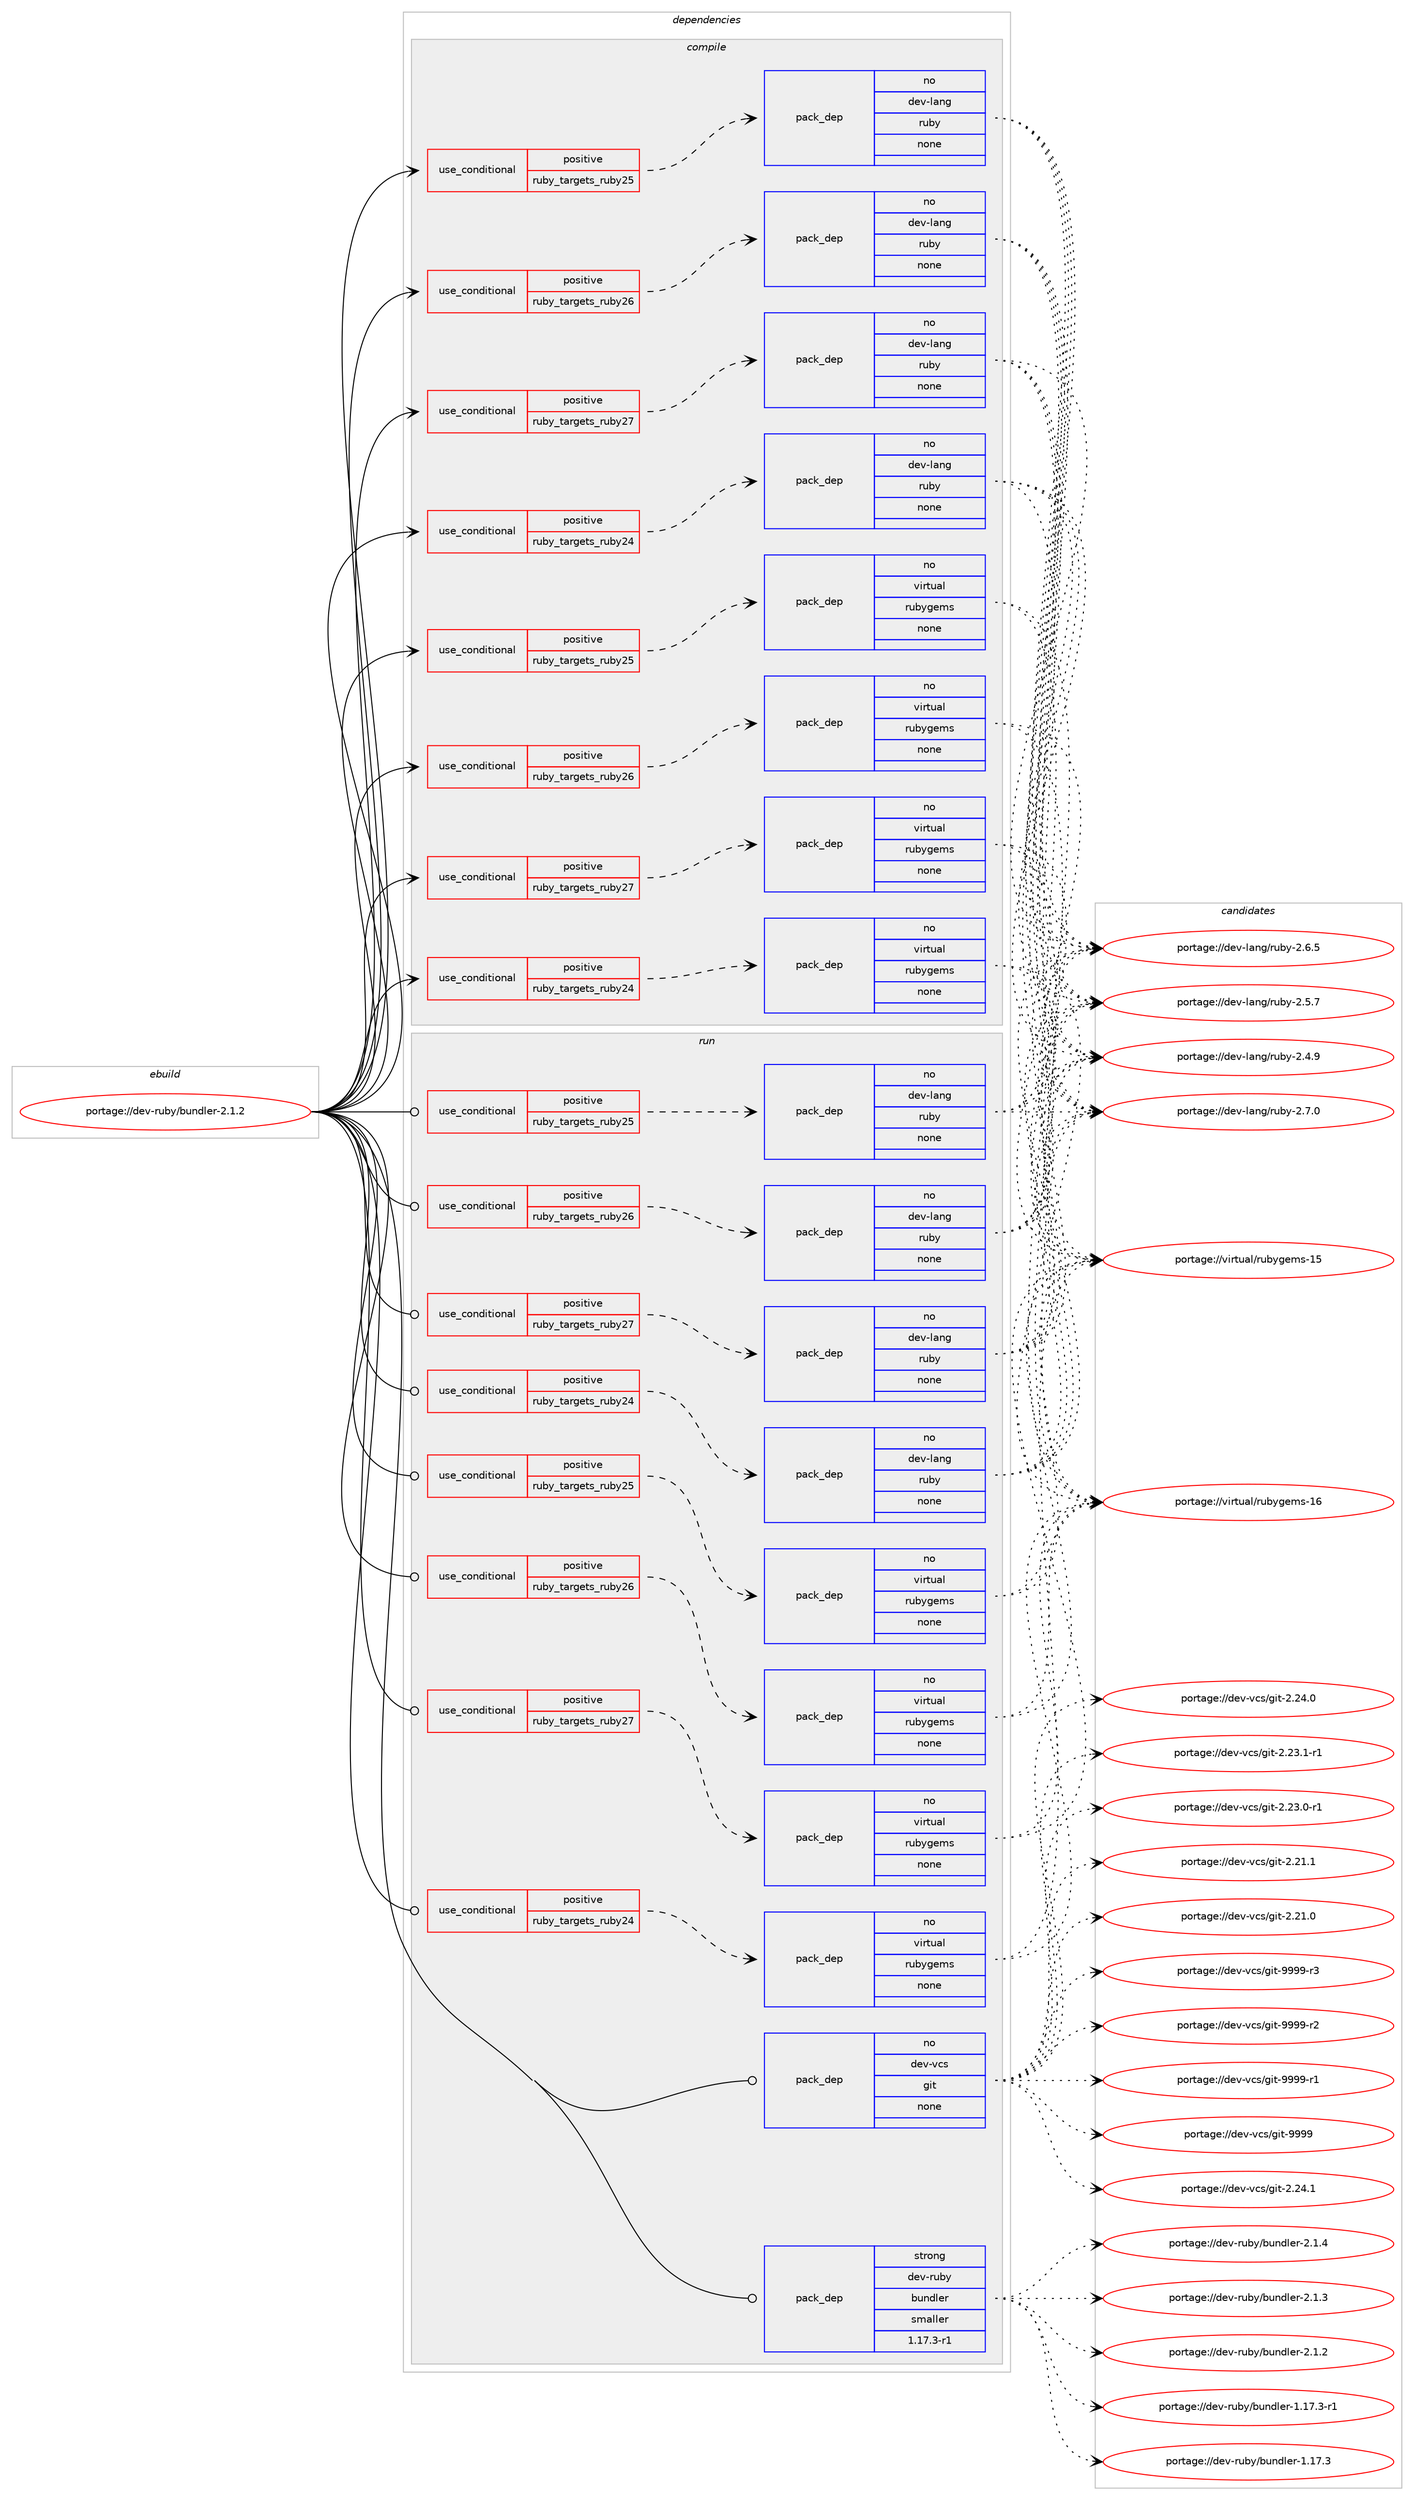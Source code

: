 digraph prolog {

# *************
# Graph options
# *************

newrank=true;
concentrate=true;
compound=true;
graph [rankdir=LR,fontname=Helvetica,fontsize=10,ranksep=1.5];#, ranksep=2.5, nodesep=0.2];
edge  [arrowhead=vee];
node  [fontname=Helvetica,fontsize=10];

# **********
# The ebuild
# **********

subgraph cluster_leftcol {
color=gray;
label=<<i>ebuild</i>>;
id [label="portage://dev-ruby/bundler-2.1.2", color=red, width=4, href="../dev-ruby/bundler-2.1.2.svg"];
}

# ****************
# The dependencies
# ****************

subgraph cluster_midcol {
color=gray;
label=<<i>dependencies</i>>;
subgraph cluster_compile {
fillcolor="#eeeeee";
style=filled;
label=<<i>compile</i>>;
subgraph cond91915 {
dependency365107 [label=<<TABLE BORDER="0" CELLBORDER="1" CELLSPACING="0" CELLPADDING="4"><TR><TD ROWSPAN="3" CELLPADDING="10">use_conditional</TD></TR><TR><TD>positive</TD></TR><TR><TD>ruby_targets_ruby24</TD></TR></TABLE>>, shape=none, color=red];
subgraph pack268368 {
dependency365108 [label=<<TABLE BORDER="0" CELLBORDER="1" CELLSPACING="0" CELLPADDING="4" WIDTH="220"><TR><TD ROWSPAN="6" CELLPADDING="30">pack_dep</TD></TR><TR><TD WIDTH="110">no</TD></TR><TR><TD>dev-lang</TD></TR><TR><TD>ruby</TD></TR><TR><TD>none</TD></TR><TR><TD></TD></TR></TABLE>>, shape=none, color=blue];
}
dependency365107:e -> dependency365108:w [weight=20,style="dashed",arrowhead="vee"];
}
id:e -> dependency365107:w [weight=20,style="solid",arrowhead="vee"];
subgraph cond91916 {
dependency365109 [label=<<TABLE BORDER="0" CELLBORDER="1" CELLSPACING="0" CELLPADDING="4"><TR><TD ROWSPAN="3" CELLPADDING="10">use_conditional</TD></TR><TR><TD>positive</TD></TR><TR><TD>ruby_targets_ruby24</TD></TR></TABLE>>, shape=none, color=red];
subgraph pack268369 {
dependency365110 [label=<<TABLE BORDER="0" CELLBORDER="1" CELLSPACING="0" CELLPADDING="4" WIDTH="220"><TR><TD ROWSPAN="6" CELLPADDING="30">pack_dep</TD></TR><TR><TD WIDTH="110">no</TD></TR><TR><TD>virtual</TD></TR><TR><TD>rubygems</TD></TR><TR><TD>none</TD></TR><TR><TD></TD></TR></TABLE>>, shape=none, color=blue];
}
dependency365109:e -> dependency365110:w [weight=20,style="dashed",arrowhead="vee"];
}
id:e -> dependency365109:w [weight=20,style="solid",arrowhead="vee"];
subgraph cond91917 {
dependency365111 [label=<<TABLE BORDER="0" CELLBORDER="1" CELLSPACING="0" CELLPADDING="4"><TR><TD ROWSPAN="3" CELLPADDING="10">use_conditional</TD></TR><TR><TD>positive</TD></TR><TR><TD>ruby_targets_ruby25</TD></TR></TABLE>>, shape=none, color=red];
subgraph pack268370 {
dependency365112 [label=<<TABLE BORDER="0" CELLBORDER="1" CELLSPACING="0" CELLPADDING="4" WIDTH="220"><TR><TD ROWSPAN="6" CELLPADDING="30">pack_dep</TD></TR><TR><TD WIDTH="110">no</TD></TR><TR><TD>dev-lang</TD></TR><TR><TD>ruby</TD></TR><TR><TD>none</TD></TR><TR><TD></TD></TR></TABLE>>, shape=none, color=blue];
}
dependency365111:e -> dependency365112:w [weight=20,style="dashed",arrowhead="vee"];
}
id:e -> dependency365111:w [weight=20,style="solid",arrowhead="vee"];
subgraph cond91918 {
dependency365113 [label=<<TABLE BORDER="0" CELLBORDER="1" CELLSPACING="0" CELLPADDING="4"><TR><TD ROWSPAN="3" CELLPADDING="10">use_conditional</TD></TR><TR><TD>positive</TD></TR><TR><TD>ruby_targets_ruby25</TD></TR></TABLE>>, shape=none, color=red];
subgraph pack268371 {
dependency365114 [label=<<TABLE BORDER="0" CELLBORDER="1" CELLSPACING="0" CELLPADDING="4" WIDTH="220"><TR><TD ROWSPAN="6" CELLPADDING="30">pack_dep</TD></TR><TR><TD WIDTH="110">no</TD></TR><TR><TD>virtual</TD></TR><TR><TD>rubygems</TD></TR><TR><TD>none</TD></TR><TR><TD></TD></TR></TABLE>>, shape=none, color=blue];
}
dependency365113:e -> dependency365114:w [weight=20,style="dashed",arrowhead="vee"];
}
id:e -> dependency365113:w [weight=20,style="solid",arrowhead="vee"];
subgraph cond91919 {
dependency365115 [label=<<TABLE BORDER="0" CELLBORDER="1" CELLSPACING="0" CELLPADDING="4"><TR><TD ROWSPAN="3" CELLPADDING="10">use_conditional</TD></TR><TR><TD>positive</TD></TR><TR><TD>ruby_targets_ruby26</TD></TR></TABLE>>, shape=none, color=red];
subgraph pack268372 {
dependency365116 [label=<<TABLE BORDER="0" CELLBORDER="1" CELLSPACING="0" CELLPADDING="4" WIDTH="220"><TR><TD ROWSPAN="6" CELLPADDING="30">pack_dep</TD></TR><TR><TD WIDTH="110">no</TD></TR><TR><TD>dev-lang</TD></TR><TR><TD>ruby</TD></TR><TR><TD>none</TD></TR><TR><TD></TD></TR></TABLE>>, shape=none, color=blue];
}
dependency365115:e -> dependency365116:w [weight=20,style="dashed",arrowhead="vee"];
}
id:e -> dependency365115:w [weight=20,style="solid",arrowhead="vee"];
subgraph cond91920 {
dependency365117 [label=<<TABLE BORDER="0" CELLBORDER="1" CELLSPACING="0" CELLPADDING="4"><TR><TD ROWSPAN="3" CELLPADDING="10">use_conditional</TD></TR><TR><TD>positive</TD></TR><TR><TD>ruby_targets_ruby26</TD></TR></TABLE>>, shape=none, color=red];
subgraph pack268373 {
dependency365118 [label=<<TABLE BORDER="0" CELLBORDER="1" CELLSPACING="0" CELLPADDING="4" WIDTH="220"><TR><TD ROWSPAN="6" CELLPADDING="30">pack_dep</TD></TR><TR><TD WIDTH="110">no</TD></TR><TR><TD>virtual</TD></TR><TR><TD>rubygems</TD></TR><TR><TD>none</TD></TR><TR><TD></TD></TR></TABLE>>, shape=none, color=blue];
}
dependency365117:e -> dependency365118:w [weight=20,style="dashed",arrowhead="vee"];
}
id:e -> dependency365117:w [weight=20,style="solid",arrowhead="vee"];
subgraph cond91921 {
dependency365119 [label=<<TABLE BORDER="0" CELLBORDER="1" CELLSPACING="0" CELLPADDING="4"><TR><TD ROWSPAN="3" CELLPADDING="10">use_conditional</TD></TR><TR><TD>positive</TD></TR><TR><TD>ruby_targets_ruby27</TD></TR></TABLE>>, shape=none, color=red];
subgraph pack268374 {
dependency365120 [label=<<TABLE BORDER="0" CELLBORDER="1" CELLSPACING="0" CELLPADDING="4" WIDTH="220"><TR><TD ROWSPAN="6" CELLPADDING="30">pack_dep</TD></TR><TR><TD WIDTH="110">no</TD></TR><TR><TD>dev-lang</TD></TR><TR><TD>ruby</TD></TR><TR><TD>none</TD></TR><TR><TD></TD></TR></TABLE>>, shape=none, color=blue];
}
dependency365119:e -> dependency365120:w [weight=20,style="dashed",arrowhead="vee"];
}
id:e -> dependency365119:w [weight=20,style="solid",arrowhead="vee"];
subgraph cond91922 {
dependency365121 [label=<<TABLE BORDER="0" CELLBORDER="1" CELLSPACING="0" CELLPADDING="4"><TR><TD ROWSPAN="3" CELLPADDING="10">use_conditional</TD></TR><TR><TD>positive</TD></TR><TR><TD>ruby_targets_ruby27</TD></TR></TABLE>>, shape=none, color=red];
subgraph pack268375 {
dependency365122 [label=<<TABLE BORDER="0" CELLBORDER="1" CELLSPACING="0" CELLPADDING="4" WIDTH="220"><TR><TD ROWSPAN="6" CELLPADDING="30">pack_dep</TD></TR><TR><TD WIDTH="110">no</TD></TR><TR><TD>virtual</TD></TR><TR><TD>rubygems</TD></TR><TR><TD>none</TD></TR><TR><TD></TD></TR></TABLE>>, shape=none, color=blue];
}
dependency365121:e -> dependency365122:w [weight=20,style="dashed",arrowhead="vee"];
}
id:e -> dependency365121:w [weight=20,style="solid",arrowhead="vee"];
}
subgraph cluster_compileandrun {
fillcolor="#eeeeee";
style=filled;
label=<<i>compile and run</i>>;
}
subgraph cluster_run {
fillcolor="#eeeeee";
style=filled;
label=<<i>run</i>>;
subgraph cond91923 {
dependency365123 [label=<<TABLE BORDER="0" CELLBORDER="1" CELLSPACING="0" CELLPADDING="4"><TR><TD ROWSPAN="3" CELLPADDING="10">use_conditional</TD></TR><TR><TD>positive</TD></TR><TR><TD>ruby_targets_ruby24</TD></TR></TABLE>>, shape=none, color=red];
subgraph pack268376 {
dependency365124 [label=<<TABLE BORDER="0" CELLBORDER="1" CELLSPACING="0" CELLPADDING="4" WIDTH="220"><TR><TD ROWSPAN="6" CELLPADDING="30">pack_dep</TD></TR><TR><TD WIDTH="110">no</TD></TR><TR><TD>dev-lang</TD></TR><TR><TD>ruby</TD></TR><TR><TD>none</TD></TR><TR><TD></TD></TR></TABLE>>, shape=none, color=blue];
}
dependency365123:e -> dependency365124:w [weight=20,style="dashed",arrowhead="vee"];
}
id:e -> dependency365123:w [weight=20,style="solid",arrowhead="odot"];
subgraph cond91924 {
dependency365125 [label=<<TABLE BORDER="0" CELLBORDER="1" CELLSPACING="0" CELLPADDING="4"><TR><TD ROWSPAN="3" CELLPADDING="10">use_conditional</TD></TR><TR><TD>positive</TD></TR><TR><TD>ruby_targets_ruby24</TD></TR></TABLE>>, shape=none, color=red];
subgraph pack268377 {
dependency365126 [label=<<TABLE BORDER="0" CELLBORDER="1" CELLSPACING="0" CELLPADDING="4" WIDTH="220"><TR><TD ROWSPAN="6" CELLPADDING="30">pack_dep</TD></TR><TR><TD WIDTH="110">no</TD></TR><TR><TD>virtual</TD></TR><TR><TD>rubygems</TD></TR><TR><TD>none</TD></TR><TR><TD></TD></TR></TABLE>>, shape=none, color=blue];
}
dependency365125:e -> dependency365126:w [weight=20,style="dashed",arrowhead="vee"];
}
id:e -> dependency365125:w [weight=20,style="solid",arrowhead="odot"];
subgraph cond91925 {
dependency365127 [label=<<TABLE BORDER="0" CELLBORDER="1" CELLSPACING="0" CELLPADDING="4"><TR><TD ROWSPAN="3" CELLPADDING="10">use_conditional</TD></TR><TR><TD>positive</TD></TR><TR><TD>ruby_targets_ruby25</TD></TR></TABLE>>, shape=none, color=red];
subgraph pack268378 {
dependency365128 [label=<<TABLE BORDER="0" CELLBORDER="1" CELLSPACING="0" CELLPADDING="4" WIDTH="220"><TR><TD ROWSPAN="6" CELLPADDING="30">pack_dep</TD></TR><TR><TD WIDTH="110">no</TD></TR><TR><TD>dev-lang</TD></TR><TR><TD>ruby</TD></TR><TR><TD>none</TD></TR><TR><TD></TD></TR></TABLE>>, shape=none, color=blue];
}
dependency365127:e -> dependency365128:w [weight=20,style="dashed",arrowhead="vee"];
}
id:e -> dependency365127:w [weight=20,style="solid",arrowhead="odot"];
subgraph cond91926 {
dependency365129 [label=<<TABLE BORDER="0" CELLBORDER="1" CELLSPACING="0" CELLPADDING="4"><TR><TD ROWSPAN="3" CELLPADDING="10">use_conditional</TD></TR><TR><TD>positive</TD></TR><TR><TD>ruby_targets_ruby25</TD></TR></TABLE>>, shape=none, color=red];
subgraph pack268379 {
dependency365130 [label=<<TABLE BORDER="0" CELLBORDER="1" CELLSPACING="0" CELLPADDING="4" WIDTH="220"><TR><TD ROWSPAN="6" CELLPADDING="30">pack_dep</TD></TR><TR><TD WIDTH="110">no</TD></TR><TR><TD>virtual</TD></TR><TR><TD>rubygems</TD></TR><TR><TD>none</TD></TR><TR><TD></TD></TR></TABLE>>, shape=none, color=blue];
}
dependency365129:e -> dependency365130:w [weight=20,style="dashed",arrowhead="vee"];
}
id:e -> dependency365129:w [weight=20,style="solid",arrowhead="odot"];
subgraph cond91927 {
dependency365131 [label=<<TABLE BORDER="0" CELLBORDER="1" CELLSPACING="0" CELLPADDING="4"><TR><TD ROWSPAN="3" CELLPADDING="10">use_conditional</TD></TR><TR><TD>positive</TD></TR><TR><TD>ruby_targets_ruby26</TD></TR></TABLE>>, shape=none, color=red];
subgraph pack268380 {
dependency365132 [label=<<TABLE BORDER="0" CELLBORDER="1" CELLSPACING="0" CELLPADDING="4" WIDTH="220"><TR><TD ROWSPAN="6" CELLPADDING="30">pack_dep</TD></TR><TR><TD WIDTH="110">no</TD></TR><TR><TD>dev-lang</TD></TR><TR><TD>ruby</TD></TR><TR><TD>none</TD></TR><TR><TD></TD></TR></TABLE>>, shape=none, color=blue];
}
dependency365131:e -> dependency365132:w [weight=20,style="dashed",arrowhead="vee"];
}
id:e -> dependency365131:w [weight=20,style="solid",arrowhead="odot"];
subgraph cond91928 {
dependency365133 [label=<<TABLE BORDER="0" CELLBORDER="1" CELLSPACING="0" CELLPADDING="4"><TR><TD ROWSPAN="3" CELLPADDING="10">use_conditional</TD></TR><TR><TD>positive</TD></TR><TR><TD>ruby_targets_ruby26</TD></TR></TABLE>>, shape=none, color=red];
subgraph pack268381 {
dependency365134 [label=<<TABLE BORDER="0" CELLBORDER="1" CELLSPACING="0" CELLPADDING="4" WIDTH="220"><TR><TD ROWSPAN="6" CELLPADDING="30">pack_dep</TD></TR><TR><TD WIDTH="110">no</TD></TR><TR><TD>virtual</TD></TR><TR><TD>rubygems</TD></TR><TR><TD>none</TD></TR><TR><TD></TD></TR></TABLE>>, shape=none, color=blue];
}
dependency365133:e -> dependency365134:w [weight=20,style="dashed",arrowhead="vee"];
}
id:e -> dependency365133:w [weight=20,style="solid",arrowhead="odot"];
subgraph cond91929 {
dependency365135 [label=<<TABLE BORDER="0" CELLBORDER="1" CELLSPACING="0" CELLPADDING="4"><TR><TD ROWSPAN="3" CELLPADDING="10">use_conditional</TD></TR><TR><TD>positive</TD></TR><TR><TD>ruby_targets_ruby27</TD></TR></TABLE>>, shape=none, color=red];
subgraph pack268382 {
dependency365136 [label=<<TABLE BORDER="0" CELLBORDER="1" CELLSPACING="0" CELLPADDING="4" WIDTH="220"><TR><TD ROWSPAN="6" CELLPADDING="30">pack_dep</TD></TR><TR><TD WIDTH="110">no</TD></TR><TR><TD>dev-lang</TD></TR><TR><TD>ruby</TD></TR><TR><TD>none</TD></TR><TR><TD></TD></TR></TABLE>>, shape=none, color=blue];
}
dependency365135:e -> dependency365136:w [weight=20,style="dashed",arrowhead="vee"];
}
id:e -> dependency365135:w [weight=20,style="solid",arrowhead="odot"];
subgraph cond91930 {
dependency365137 [label=<<TABLE BORDER="0" CELLBORDER="1" CELLSPACING="0" CELLPADDING="4"><TR><TD ROWSPAN="3" CELLPADDING="10">use_conditional</TD></TR><TR><TD>positive</TD></TR><TR><TD>ruby_targets_ruby27</TD></TR></TABLE>>, shape=none, color=red];
subgraph pack268383 {
dependency365138 [label=<<TABLE BORDER="0" CELLBORDER="1" CELLSPACING="0" CELLPADDING="4" WIDTH="220"><TR><TD ROWSPAN="6" CELLPADDING="30">pack_dep</TD></TR><TR><TD WIDTH="110">no</TD></TR><TR><TD>virtual</TD></TR><TR><TD>rubygems</TD></TR><TR><TD>none</TD></TR><TR><TD></TD></TR></TABLE>>, shape=none, color=blue];
}
dependency365137:e -> dependency365138:w [weight=20,style="dashed",arrowhead="vee"];
}
id:e -> dependency365137:w [weight=20,style="solid",arrowhead="odot"];
subgraph pack268384 {
dependency365139 [label=<<TABLE BORDER="0" CELLBORDER="1" CELLSPACING="0" CELLPADDING="4" WIDTH="220"><TR><TD ROWSPAN="6" CELLPADDING="30">pack_dep</TD></TR><TR><TD WIDTH="110">no</TD></TR><TR><TD>dev-vcs</TD></TR><TR><TD>git</TD></TR><TR><TD>none</TD></TR><TR><TD></TD></TR></TABLE>>, shape=none, color=blue];
}
id:e -> dependency365139:w [weight=20,style="solid",arrowhead="odot"];
subgraph pack268385 {
dependency365140 [label=<<TABLE BORDER="0" CELLBORDER="1" CELLSPACING="0" CELLPADDING="4" WIDTH="220"><TR><TD ROWSPAN="6" CELLPADDING="30">pack_dep</TD></TR><TR><TD WIDTH="110">strong</TD></TR><TR><TD>dev-ruby</TD></TR><TR><TD>bundler</TD></TR><TR><TD>smaller</TD></TR><TR><TD>1.17.3-r1</TD></TR></TABLE>>, shape=none, color=blue];
}
id:e -> dependency365140:w [weight=20,style="solid",arrowhead="odot"];
}
}

# **************
# The candidates
# **************

subgraph cluster_choices {
rank=same;
color=gray;
label=<<i>candidates</i>>;

subgraph choice268368 {
color=black;
nodesep=1;
choice10010111845108971101034711411798121455046554648 [label="portage://dev-lang/ruby-2.7.0", color=red, width=4,href="../dev-lang/ruby-2.7.0.svg"];
choice10010111845108971101034711411798121455046544653 [label="portage://dev-lang/ruby-2.6.5", color=red, width=4,href="../dev-lang/ruby-2.6.5.svg"];
choice10010111845108971101034711411798121455046534655 [label="portage://dev-lang/ruby-2.5.7", color=red, width=4,href="../dev-lang/ruby-2.5.7.svg"];
choice10010111845108971101034711411798121455046524657 [label="portage://dev-lang/ruby-2.4.9", color=red, width=4,href="../dev-lang/ruby-2.4.9.svg"];
dependency365108:e -> choice10010111845108971101034711411798121455046554648:w [style=dotted,weight="100"];
dependency365108:e -> choice10010111845108971101034711411798121455046544653:w [style=dotted,weight="100"];
dependency365108:e -> choice10010111845108971101034711411798121455046534655:w [style=dotted,weight="100"];
dependency365108:e -> choice10010111845108971101034711411798121455046524657:w [style=dotted,weight="100"];
}
subgraph choice268369 {
color=black;
nodesep=1;
choice118105114116117971084711411798121103101109115454954 [label="portage://virtual/rubygems-16", color=red, width=4,href="../virtual/rubygems-16.svg"];
choice118105114116117971084711411798121103101109115454953 [label="portage://virtual/rubygems-15", color=red, width=4,href="../virtual/rubygems-15.svg"];
dependency365110:e -> choice118105114116117971084711411798121103101109115454954:w [style=dotted,weight="100"];
dependency365110:e -> choice118105114116117971084711411798121103101109115454953:w [style=dotted,weight="100"];
}
subgraph choice268370 {
color=black;
nodesep=1;
choice10010111845108971101034711411798121455046554648 [label="portage://dev-lang/ruby-2.7.0", color=red, width=4,href="../dev-lang/ruby-2.7.0.svg"];
choice10010111845108971101034711411798121455046544653 [label="portage://dev-lang/ruby-2.6.5", color=red, width=4,href="../dev-lang/ruby-2.6.5.svg"];
choice10010111845108971101034711411798121455046534655 [label="portage://dev-lang/ruby-2.5.7", color=red, width=4,href="../dev-lang/ruby-2.5.7.svg"];
choice10010111845108971101034711411798121455046524657 [label="portage://dev-lang/ruby-2.4.9", color=red, width=4,href="../dev-lang/ruby-2.4.9.svg"];
dependency365112:e -> choice10010111845108971101034711411798121455046554648:w [style=dotted,weight="100"];
dependency365112:e -> choice10010111845108971101034711411798121455046544653:w [style=dotted,weight="100"];
dependency365112:e -> choice10010111845108971101034711411798121455046534655:w [style=dotted,weight="100"];
dependency365112:e -> choice10010111845108971101034711411798121455046524657:w [style=dotted,weight="100"];
}
subgraph choice268371 {
color=black;
nodesep=1;
choice118105114116117971084711411798121103101109115454954 [label="portage://virtual/rubygems-16", color=red, width=4,href="../virtual/rubygems-16.svg"];
choice118105114116117971084711411798121103101109115454953 [label="portage://virtual/rubygems-15", color=red, width=4,href="../virtual/rubygems-15.svg"];
dependency365114:e -> choice118105114116117971084711411798121103101109115454954:w [style=dotted,weight="100"];
dependency365114:e -> choice118105114116117971084711411798121103101109115454953:w [style=dotted,weight="100"];
}
subgraph choice268372 {
color=black;
nodesep=1;
choice10010111845108971101034711411798121455046554648 [label="portage://dev-lang/ruby-2.7.0", color=red, width=4,href="../dev-lang/ruby-2.7.0.svg"];
choice10010111845108971101034711411798121455046544653 [label="portage://dev-lang/ruby-2.6.5", color=red, width=4,href="../dev-lang/ruby-2.6.5.svg"];
choice10010111845108971101034711411798121455046534655 [label="portage://dev-lang/ruby-2.5.7", color=red, width=4,href="../dev-lang/ruby-2.5.7.svg"];
choice10010111845108971101034711411798121455046524657 [label="portage://dev-lang/ruby-2.4.9", color=red, width=4,href="../dev-lang/ruby-2.4.9.svg"];
dependency365116:e -> choice10010111845108971101034711411798121455046554648:w [style=dotted,weight="100"];
dependency365116:e -> choice10010111845108971101034711411798121455046544653:w [style=dotted,weight="100"];
dependency365116:e -> choice10010111845108971101034711411798121455046534655:w [style=dotted,weight="100"];
dependency365116:e -> choice10010111845108971101034711411798121455046524657:w [style=dotted,weight="100"];
}
subgraph choice268373 {
color=black;
nodesep=1;
choice118105114116117971084711411798121103101109115454954 [label="portage://virtual/rubygems-16", color=red, width=4,href="../virtual/rubygems-16.svg"];
choice118105114116117971084711411798121103101109115454953 [label="portage://virtual/rubygems-15", color=red, width=4,href="../virtual/rubygems-15.svg"];
dependency365118:e -> choice118105114116117971084711411798121103101109115454954:w [style=dotted,weight="100"];
dependency365118:e -> choice118105114116117971084711411798121103101109115454953:w [style=dotted,weight="100"];
}
subgraph choice268374 {
color=black;
nodesep=1;
choice10010111845108971101034711411798121455046554648 [label="portage://dev-lang/ruby-2.7.0", color=red, width=4,href="../dev-lang/ruby-2.7.0.svg"];
choice10010111845108971101034711411798121455046544653 [label="portage://dev-lang/ruby-2.6.5", color=red, width=4,href="../dev-lang/ruby-2.6.5.svg"];
choice10010111845108971101034711411798121455046534655 [label="portage://dev-lang/ruby-2.5.7", color=red, width=4,href="../dev-lang/ruby-2.5.7.svg"];
choice10010111845108971101034711411798121455046524657 [label="portage://dev-lang/ruby-2.4.9", color=red, width=4,href="../dev-lang/ruby-2.4.9.svg"];
dependency365120:e -> choice10010111845108971101034711411798121455046554648:w [style=dotted,weight="100"];
dependency365120:e -> choice10010111845108971101034711411798121455046544653:w [style=dotted,weight="100"];
dependency365120:e -> choice10010111845108971101034711411798121455046534655:w [style=dotted,weight="100"];
dependency365120:e -> choice10010111845108971101034711411798121455046524657:w [style=dotted,weight="100"];
}
subgraph choice268375 {
color=black;
nodesep=1;
choice118105114116117971084711411798121103101109115454954 [label="portage://virtual/rubygems-16", color=red, width=4,href="../virtual/rubygems-16.svg"];
choice118105114116117971084711411798121103101109115454953 [label="portage://virtual/rubygems-15", color=red, width=4,href="../virtual/rubygems-15.svg"];
dependency365122:e -> choice118105114116117971084711411798121103101109115454954:w [style=dotted,weight="100"];
dependency365122:e -> choice118105114116117971084711411798121103101109115454953:w [style=dotted,weight="100"];
}
subgraph choice268376 {
color=black;
nodesep=1;
choice10010111845108971101034711411798121455046554648 [label="portage://dev-lang/ruby-2.7.0", color=red, width=4,href="../dev-lang/ruby-2.7.0.svg"];
choice10010111845108971101034711411798121455046544653 [label="portage://dev-lang/ruby-2.6.5", color=red, width=4,href="../dev-lang/ruby-2.6.5.svg"];
choice10010111845108971101034711411798121455046534655 [label="portage://dev-lang/ruby-2.5.7", color=red, width=4,href="../dev-lang/ruby-2.5.7.svg"];
choice10010111845108971101034711411798121455046524657 [label="portage://dev-lang/ruby-2.4.9", color=red, width=4,href="../dev-lang/ruby-2.4.9.svg"];
dependency365124:e -> choice10010111845108971101034711411798121455046554648:w [style=dotted,weight="100"];
dependency365124:e -> choice10010111845108971101034711411798121455046544653:w [style=dotted,weight="100"];
dependency365124:e -> choice10010111845108971101034711411798121455046534655:w [style=dotted,weight="100"];
dependency365124:e -> choice10010111845108971101034711411798121455046524657:w [style=dotted,weight="100"];
}
subgraph choice268377 {
color=black;
nodesep=1;
choice118105114116117971084711411798121103101109115454954 [label="portage://virtual/rubygems-16", color=red, width=4,href="../virtual/rubygems-16.svg"];
choice118105114116117971084711411798121103101109115454953 [label="portage://virtual/rubygems-15", color=red, width=4,href="../virtual/rubygems-15.svg"];
dependency365126:e -> choice118105114116117971084711411798121103101109115454954:w [style=dotted,weight="100"];
dependency365126:e -> choice118105114116117971084711411798121103101109115454953:w [style=dotted,weight="100"];
}
subgraph choice268378 {
color=black;
nodesep=1;
choice10010111845108971101034711411798121455046554648 [label="portage://dev-lang/ruby-2.7.0", color=red, width=4,href="../dev-lang/ruby-2.7.0.svg"];
choice10010111845108971101034711411798121455046544653 [label="portage://dev-lang/ruby-2.6.5", color=red, width=4,href="../dev-lang/ruby-2.6.5.svg"];
choice10010111845108971101034711411798121455046534655 [label="portage://dev-lang/ruby-2.5.7", color=red, width=4,href="../dev-lang/ruby-2.5.7.svg"];
choice10010111845108971101034711411798121455046524657 [label="portage://dev-lang/ruby-2.4.9", color=red, width=4,href="../dev-lang/ruby-2.4.9.svg"];
dependency365128:e -> choice10010111845108971101034711411798121455046554648:w [style=dotted,weight="100"];
dependency365128:e -> choice10010111845108971101034711411798121455046544653:w [style=dotted,weight="100"];
dependency365128:e -> choice10010111845108971101034711411798121455046534655:w [style=dotted,weight="100"];
dependency365128:e -> choice10010111845108971101034711411798121455046524657:w [style=dotted,weight="100"];
}
subgraph choice268379 {
color=black;
nodesep=1;
choice118105114116117971084711411798121103101109115454954 [label="portage://virtual/rubygems-16", color=red, width=4,href="../virtual/rubygems-16.svg"];
choice118105114116117971084711411798121103101109115454953 [label="portage://virtual/rubygems-15", color=red, width=4,href="../virtual/rubygems-15.svg"];
dependency365130:e -> choice118105114116117971084711411798121103101109115454954:w [style=dotted,weight="100"];
dependency365130:e -> choice118105114116117971084711411798121103101109115454953:w [style=dotted,weight="100"];
}
subgraph choice268380 {
color=black;
nodesep=1;
choice10010111845108971101034711411798121455046554648 [label="portage://dev-lang/ruby-2.7.0", color=red, width=4,href="../dev-lang/ruby-2.7.0.svg"];
choice10010111845108971101034711411798121455046544653 [label="portage://dev-lang/ruby-2.6.5", color=red, width=4,href="../dev-lang/ruby-2.6.5.svg"];
choice10010111845108971101034711411798121455046534655 [label="portage://dev-lang/ruby-2.5.7", color=red, width=4,href="../dev-lang/ruby-2.5.7.svg"];
choice10010111845108971101034711411798121455046524657 [label="portage://dev-lang/ruby-2.4.9", color=red, width=4,href="../dev-lang/ruby-2.4.9.svg"];
dependency365132:e -> choice10010111845108971101034711411798121455046554648:w [style=dotted,weight="100"];
dependency365132:e -> choice10010111845108971101034711411798121455046544653:w [style=dotted,weight="100"];
dependency365132:e -> choice10010111845108971101034711411798121455046534655:w [style=dotted,weight="100"];
dependency365132:e -> choice10010111845108971101034711411798121455046524657:w [style=dotted,weight="100"];
}
subgraph choice268381 {
color=black;
nodesep=1;
choice118105114116117971084711411798121103101109115454954 [label="portage://virtual/rubygems-16", color=red, width=4,href="../virtual/rubygems-16.svg"];
choice118105114116117971084711411798121103101109115454953 [label="portage://virtual/rubygems-15", color=red, width=4,href="../virtual/rubygems-15.svg"];
dependency365134:e -> choice118105114116117971084711411798121103101109115454954:w [style=dotted,weight="100"];
dependency365134:e -> choice118105114116117971084711411798121103101109115454953:w [style=dotted,weight="100"];
}
subgraph choice268382 {
color=black;
nodesep=1;
choice10010111845108971101034711411798121455046554648 [label="portage://dev-lang/ruby-2.7.0", color=red, width=4,href="../dev-lang/ruby-2.7.0.svg"];
choice10010111845108971101034711411798121455046544653 [label="portage://dev-lang/ruby-2.6.5", color=red, width=4,href="../dev-lang/ruby-2.6.5.svg"];
choice10010111845108971101034711411798121455046534655 [label="portage://dev-lang/ruby-2.5.7", color=red, width=4,href="../dev-lang/ruby-2.5.7.svg"];
choice10010111845108971101034711411798121455046524657 [label="portage://dev-lang/ruby-2.4.9", color=red, width=4,href="../dev-lang/ruby-2.4.9.svg"];
dependency365136:e -> choice10010111845108971101034711411798121455046554648:w [style=dotted,weight="100"];
dependency365136:e -> choice10010111845108971101034711411798121455046544653:w [style=dotted,weight="100"];
dependency365136:e -> choice10010111845108971101034711411798121455046534655:w [style=dotted,weight="100"];
dependency365136:e -> choice10010111845108971101034711411798121455046524657:w [style=dotted,weight="100"];
}
subgraph choice268383 {
color=black;
nodesep=1;
choice118105114116117971084711411798121103101109115454954 [label="portage://virtual/rubygems-16", color=red, width=4,href="../virtual/rubygems-16.svg"];
choice118105114116117971084711411798121103101109115454953 [label="portage://virtual/rubygems-15", color=red, width=4,href="../virtual/rubygems-15.svg"];
dependency365138:e -> choice118105114116117971084711411798121103101109115454954:w [style=dotted,weight="100"];
dependency365138:e -> choice118105114116117971084711411798121103101109115454953:w [style=dotted,weight="100"];
}
subgraph choice268384 {
color=black;
nodesep=1;
choice10010111845118991154710310511645575757574511451 [label="portage://dev-vcs/git-9999-r3", color=red, width=4,href="../dev-vcs/git-9999-r3.svg"];
choice10010111845118991154710310511645575757574511450 [label="portage://dev-vcs/git-9999-r2", color=red, width=4,href="../dev-vcs/git-9999-r2.svg"];
choice10010111845118991154710310511645575757574511449 [label="portage://dev-vcs/git-9999-r1", color=red, width=4,href="../dev-vcs/git-9999-r1.svg"];
choice1001011184511899115471031051164557575757 [label="portage://dev-vcs/git-9999", color=red, width=4,href="../dev-vcs/git-9999.svg"];
choice10010111845118991154710310511645504650524649 [label="portage://dev-vcs/git-2.24.1", color=red, width=4,href="../dev-vcs/git-2.24.1.svg"];
choice10010111845118991154710310511645504650524648 [label="portage://dev-vcs/git-2.24.0", color=red, width=4,href="../dev-vcs/git-2.24.0.svg"];
choice100101118451189911547103105116455046505146494511449 [label="portage://dev-vcs/git-2.23.1-r1", color=red, width=4,href="../dev-vcs/git-2.23.1-r1.svg"];
choice100101118451189911547103105116455046505146484511449 [label="portage://dev-vcs/git-2.23.0-r1", color=red, width=4,href="../dev-vcs/git-2.23.0-r1.svg"];
choice10010111845118991154710310511645504650494649 [label="portage://dev-vcs/git-2.21.1", color=red, width=4,href="../dev-vcs/git-2.21.1.svg"];
choice10010111845118991154710310511645504650494648 [label="portage://dev-vcs/git-2.21.0", color=red, width=4,href="../dev-vcs/git-2.21.0.svg"];
dependency365139:e -> choice10010111845118991154710310511645575757574511451:w [style=dotted,weight="100"];
dependency365139:e -> choice10010111845118991154710310511645575757574511450:w [style=dotted,weight="100"];
dependency365139:e -> choice10010111845118991154710310511645575757574511449:w [style=dotted,weight="100"];
dependency365139:e -> choice1001011184511899115471031051164557575757:w [style=dotted,weight="100"];
dependency365139:e -> choice10010111845118991154710310511645504650524649:w [style=dotted,weight="100"];
dependency365139:e -> choice10010111845118991154710310511645504650524648:w [style=dotted,weight="100"];
dependency365139:e -> choice100101118451189911547103105116455046505146494511449:w [style=dotted,weight="100"];
dependency365139:e -> choice100101118451189911547103105116455046505146484511449:w [style=dotted,weight="100"];
dependency365139:e -> choice10010111845118991154710310511645504650494649:w [style=dotted,weight="100"];
dependency365139:e -> choice10010111845118991154710310511645504650494648:w [style=dotted,weight="100"];
}
subgraph choice268385 {
color=black;
nodesep=1;
choice10010111845114117981214798117110100108101114455046494652 [label="portage://dev-ruby/bundler-2.1.4", color=red, width=4,href="../dev-ruby/bundler-2.1.4.svg"];
choice10010111845114117981214798117110100108101114455046494651 [label="portage://dev-ruby/bundler-2.1.3", color=red, width=4,href="../dev-ruby/bundler-2.1.3.svg"];
choice10010111845114117981214798117110100108101114455046494650 [label="portage://dev-ruby/bundler-2.1.2", color=red, width=4,href="../dev-ruby/bundler-2.1.2.svg"];
choice10010111845114117981214798117110100108101114454946495546514511449 [label="portage://dev-ruby/bundler-1.17.3-r1", color=red, width=4,href="../dev-ruby/bundler-1.17.3-r1.svg"];
choice1001011184511411798121479811711010010810111445494649554651 [label="portage://dev-ruby/bundler-1.17.3", color=red, width=4,href="../dev-ruby/bundler-1.17.3.svg"];
dependency365140:e -> choice10010111845114117981214798117110100108101114455046494652:w [style=dotted,weight="100"];
dependency365140:e -> choice10010111845114117981214798117110100108101114455046494651:w [style=dotted,weight="100"];
dependency365140:e -> choice10010111845114117981214798117110100108101114455046494650:w [style=dotted,weight="100"];
dependency365140:e -> choice10010111845114117981214798117110100108101114454946495546514511449:w [style=dotted,weight="100"];
dependency365140:e -> choice1001011184511411798121479811711010010810111445494649554651:w [style=dotted,weight="100"];
}
}

}
